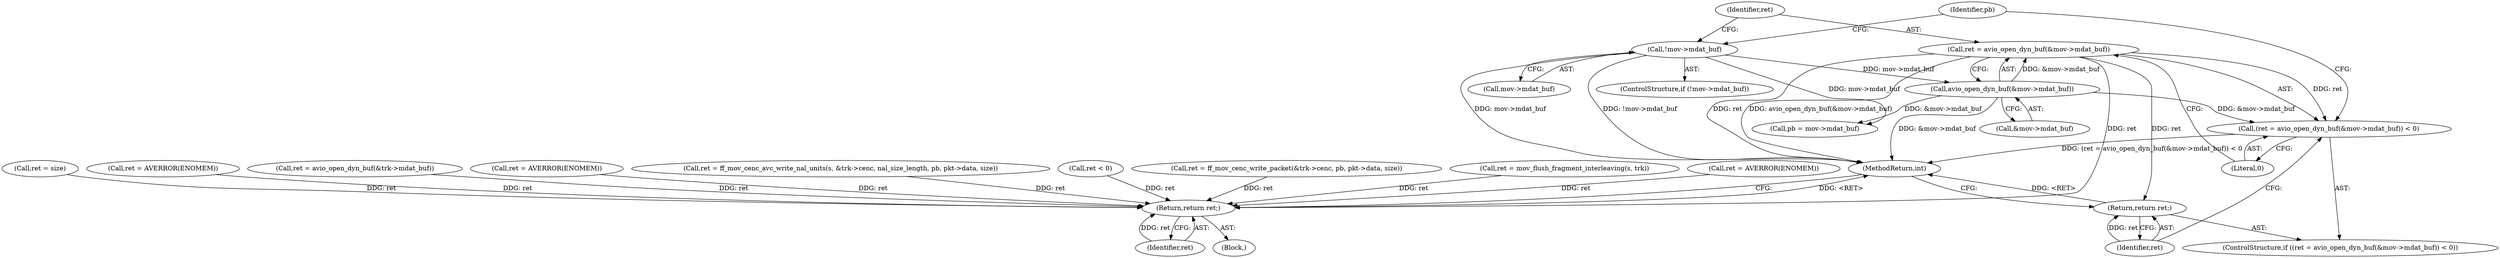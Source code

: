 digraph "0_FFmpeg_3a2d21bc5f97aa0161db3ae731fc2732be6108b8@API" {
"1000261" [label="(Call,ret = avio_open_dyn_buf(&mov->mdat_buf))"];
"1000263" [label="(Call,avio_open_dyn_buf(&mov->mdat_buf))"];
"1000254" [label="(Call,!mov->mdat_buf)"];
"1000260" [label="(Call,(ret = avio_open_dyn_buf(&mov->mdat_buf)) < 0)"];
"1000269" [label="(Return,return ret;)"];
"1001464" [label="(Return,return ret;)"];
"1000259" [label="(ControlStructure,if ((ret = avio_open_dyn_buf(&mov->mdat_buf)) < 0))"];
"1000272" [label="(Identifier,pb)"];
"1000268" [label="(Literal,0)"];
"1001466" [label="(MethodReturn,int)"];
"1000261" [label="(Call,ret = avio_open_dyn_buf(&mov->mdat_buf))"];
"1000713" [label="(Call,ret = ff_mov_cenc_avc_write_nal_units(s, &trk->cenc, nal_size_length, pb, pkt->data, size))"];
"1000253" [label="(ControlStructure,if (!mov->mdat_buf))"];
"1000170" [label="(Call,ret < 0)"];
"1000729" [label="(Call,ret = ff_mov_cenc_write_packet(&trk->cenc, pb, pkt->data, size))"];
"1000270" [label="(Identifier,ret)"];
"1000254" [label="(Call,!mov->mdat_buf)"];
"1001464" [label="(Return,return ret;)"];
"1000260" [label="(Call,(ret = avio_open_dyn_buf(&mov->mdat_buf)) < 0)"];
"1000220" [label="(Call,ret = mov_flush_fragment_interleaving(s, trk))"];
"1000271" [label="(Call,pb = mov->mdat_buf)"];
"1000788" [label="(Call,ret = AVERROR(ENOMEM))"];
"1000263" [label="(Call,avio_open_dyn_buf(&mov->mdat_buf))"];
"1000561" [label="(Call,ret = size)"];
"1000116" [label="(Block,)"];
"1000420" [label="(Call,ret = AVERROR(ENOMEM))"];
"1000236" [label="(Call,ret = avio_open_dyn_buf(&trk->mdat_buf))"];
"1000269" [label="(Return,return ret;)"];
"1000264" [label="(Call,&mov->mdat_buf)"];
"1000255" [label="(Call,mov->mdat_buf)"];
"1001465" [label="(Identifier,ret)"];
"1000833" [label="(Call,ret = AVERROR(ENOMEM))"];
"1000262" [label="(Identifier,ret)"];
"1000261" -> "1000260"  [label="AST: "];
"1000261" -> "1000263"  [label="CFG: "];
"1000262" -> "1000261"  [label="AST: "];
"1000263" -> "1000261"  [label="AST: "];
"1000268" -> "1000261"  [label="CFG: "];
"1000261" -> "1001466"  [label="DDG: avio_open_dyn_buf(&mov->mdat_buf)"];
"1000261" -> "1001466"  [label="DDG: ret"];
"1000261" -> "1000260"  [label="DDG: ret"];
"1000263" -> "1000261"  [label="DDG: &mov->mdat_buf"];
"1000261" -> "1000269"  [label="DDG: ret"];
"1000261" -> "1001464"  [label="DDG: ret"];
"1000263" -> "1000264"  [label="CFG: "];
"1000264" -> "1000263"  [label="AST: "];
"1000263" -> "1001466"  [label="DDG: &mov->mdat_buf"];
"1000263" -> "1000260"  [label="DDG: &mov->mdat_buf"];
"1000254" -> "1000263"  [label="DDG: mov->mdat_buf"];
"1000263" -> "1000271"  [label="DDG: &mov->mdat_buf"];
"1000254" -> "1000253"  [label="AST: "];
"1000254" -> "1000255"  [label="CFG: "];
"1000255" -> "1000254"  [label="AST: "];
"1000262" -> "1000254"  [label="CFG: "];
"1000272" -> "1000254"  [label="CFG: "];
"1000254" -> "1001466"  [label="DDG: mov->mdat_buf"];
"1000254" -> "1001466"  [label="DDG: !mov->mdat_buf"];
"1000254" -> "1000271"  [label="DDG: mov->mdat_buf"];
"1000260" -> "1000259"  [label="AST: "];
"1000260" -> "1000268"  [label="CFG: "];
"1000268" -> "1000260"  [label="AST: "];
"1000270" -> "1000260"  [label="CFG: "];
"1000272" -> "1000260"  [label="CFG: "];
"1000260" -> "1001466"  [label="DDG: (ret = avio_open_dyn_buf(&mov->mdat_buf)) < 0"];
"1000269" -> "1000259"  [label="AST: "];
"1000269" -> "1000270"  [label="CFG: "];
"1000270" -> "1000269"  [label="AST: "];
"1001466" -> "1000269"  [label="CFG: "];
"1000269" -> "1001466"  [label="DDG: <RET>"];
"1000270" -> "1000269"  [label="DDG: ret"];
"1001464" -> "1000116"  [label="AST: "];
"1001464" -> "1001465"  [label="CFG: "];
"1001465" -> "1001464"  [label="AST: "];
"1001466" -> "1001464"  [label="CFG: "];
"1001464" -> "1001466"  [label="DDG: <RET>"];
"1001465" -> "1001464"  [label="DDG: ret"];
"1000713" -> "1001464"  [label="DDG: ret"];
"1000561" -> "1001464"  [label="DDG: ret"];
"1000788" -> "1001464"  [label="DDG: ret"];
"1000220" -> "1001464"  [label="DDG: ret"];
"1000729" -> "1001464"  [label="DDG: ret"];
"1000236" -> "1001464"  [label="DDG: ret"];
"1000833" -> "1001464"  [label="DDG: ret"];
"1000420" -> "1001464"  [label="DDG: ret"];
"1000170" -> "1001464"  [label="DDG: ret"];
}
